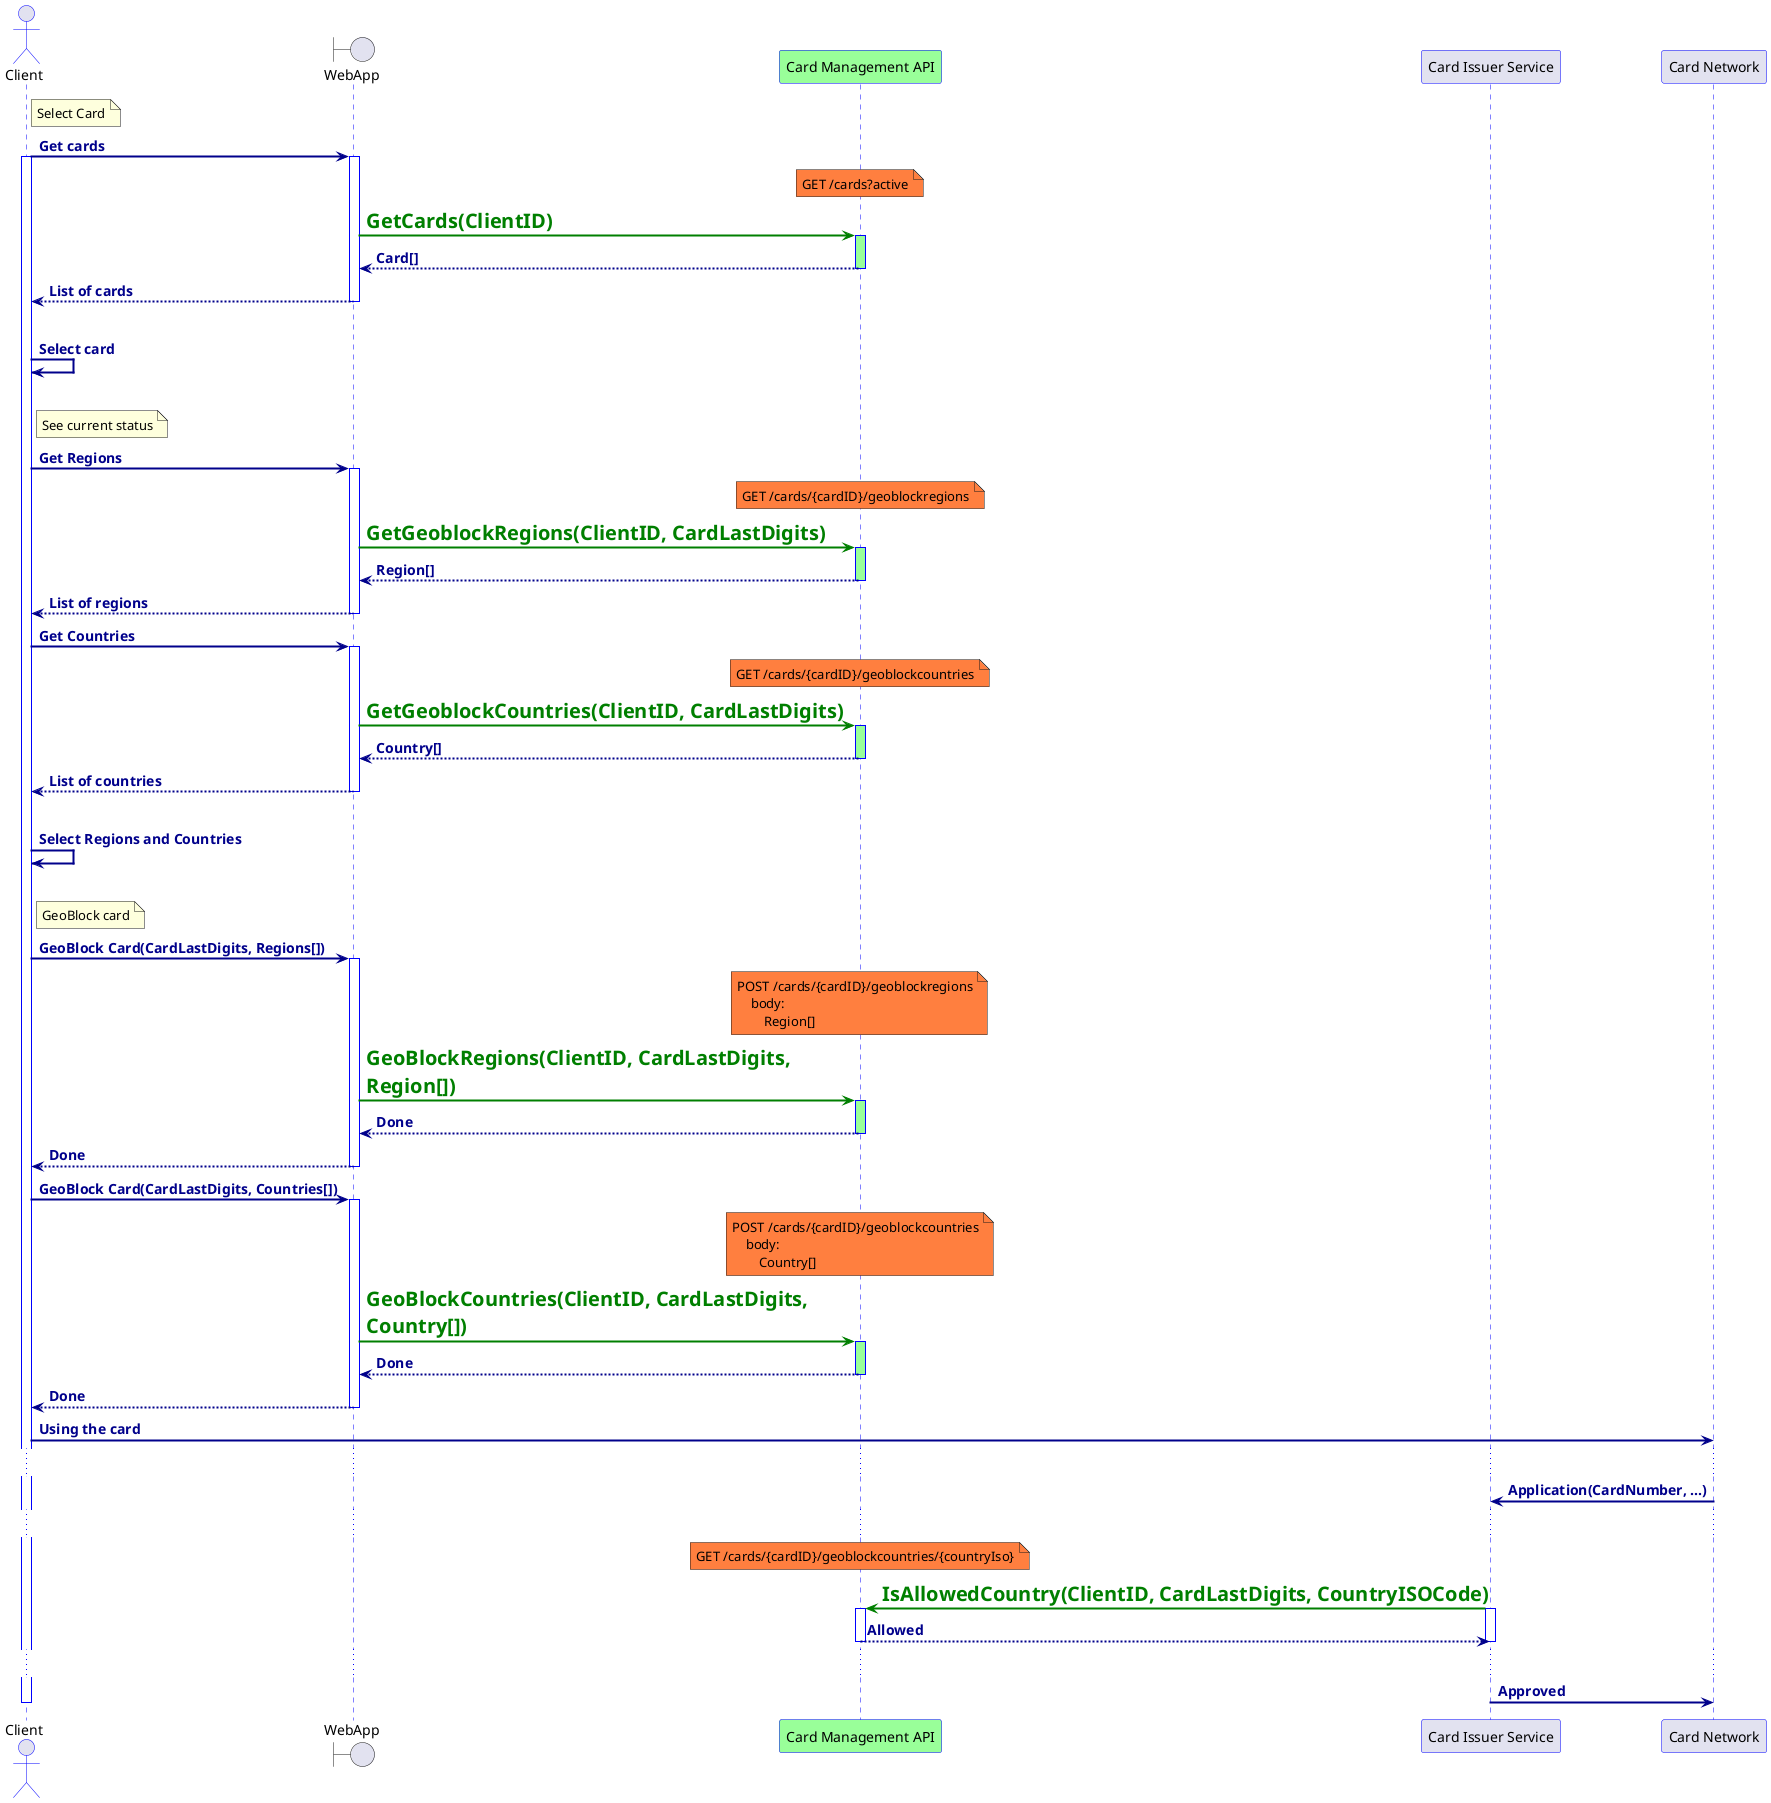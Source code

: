 @startuml

skinparam sequence {
ArrowThickness 2
ArrowColor DarkBlue
LifeLineBorderColor Blue
ActorBorderColor Blue
ParticipantBorderColor Blue
}
skinparam arrow {
FontColor DarkBlue
FontSize 14
FontStyle bold
}

actor Client
boundary WebApp

participant "Card Management API" as CardMgmt #99FF99
participant "Card Issuer Service" as Issuer
participant "Card Network" as Network

note right of Client
Select Card
end note
Client->WebApp:Get cards
activate Client
activate WebApp
note over CardMgmt #FF7F3F
GET /cards?active
end note
WebApp-[#007F00]>CardMgmt: <font color=#007F00 size=20><b>GetCards(ClientID)
activate CardMgmt #99FF99
WebApp<--CardMgmt: Card[]
deactivate CardMgmt
Client<--WebApp: List of cards
deactivate WebApp

|||
Client->Client: Select card
|||

note right of Client
See current status
end note
Client->WebApp:Get Regions
activate WebApp
note over CardMgmt #FF7F3F
GET /cards/{cardID}/geoblockregions
end note
WebApp-[#007F00]>CardMgmt: <font color=#007F00 size=20><b>GetGeoblockRegions(ClientID, CardLastDigits)
activate CardMgmt #99FF99
WebApp<--CardMgmt: Region[]
deactivate CardMgmt
Client<--WebApp: List of regions
deactivate WebApp
Client->WebApp:Get Countries
activate WebApp
note over CardMgmt #FF7F3F
GET /cards/{cardID}/geoblockcountries
end note
WebApp-[#007F00]>CardMgmt: <font color=#007F00 size=20><b>GetGeoblockCountries(ClientID, CardLastDigits)
activate CardMgmt #99FF99
WebApp<--CardMgmt: Country[]
deactivate CardMgmt
Client<--WebApp: List of countries
deactivate WebApp
 
|||
Client->Client: Select Regions and Countries
|||
 
note right of Client
GeoBlock card
end note
Client->WebApp: GeoBlock Card(CardLastDigits, Regions[])
activate WebApp
note over CardMgmt #FF7F3F
POST /cards/{cardID}/geoblockregions
    body:
        Region[]
end note
WebApp-[#007F00]>CardMgmt: <font color=#007F00 size=20><b>GeoBlockRegions(ClientID, CardLastDigits,\n<font color=#007F00 size=20><b>Region[])
activate CardMgmt #99FF99
WebApp<--CardMgmt:Done
deactivate CardMgmt
Client<--WebApp: Done
deactivate WebApp
Client->WebApp: GeoBlock Card(CardLastDigits, Countries[])
activate WebApp
note over CardMgmt #FF7F3F
POST /cards/{cardID}/geoblockcountries
    body:
        Country[]
end note
WebApp-[#007F00]>CardMgmt: <font color=#007F00 size=20><b>GeoBlockCountries(ClientID, CardLastDigits,\n<font color=#007F00 size=20><b>Country[])
activate CardMgmt #99FF99
WebApp<--CardMgmt:Done
deactivate CardMgmt
Client<--WebApp: Done
deactivate WebApp

Client->Network:Using the card
...
Network->Issuer:Application(CardNumber, ...)
...
note over CardMgmt #FF7F3F
GET /cards/{cardID}/geoblockcountries/{countryIso}
end note
Issuer-[#007F00]>CardMgmt:<font color=#007F00 size=20><b>IsAllowedCountry(ClientID, CardLastDigits, CountryISOCode)
activate Issuer
activate CardMgmt
Issuer<--CardMgmt:Allowed
deactivate CardMgmt
deactivate Issuer
...
Issuer->Network: Approved
deactivate Client

@enduml